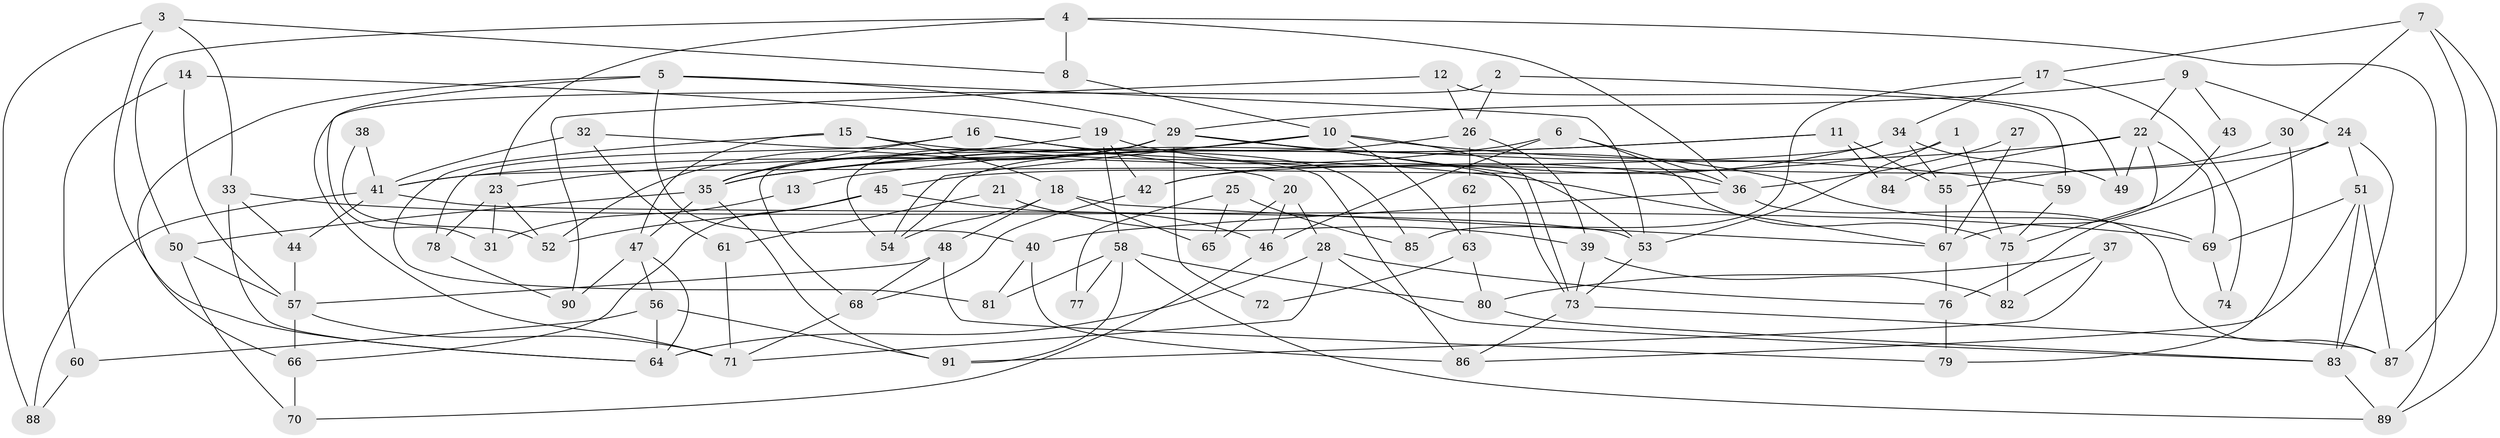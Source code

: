 // Generated by graph-tools (version 1.1) at 2025/15/03/09/25 04:15:10]
// undirected, 91 vertices, 182 edges
graph export_dot {
graph [start="1"]
  node [color=gray90,style=filled];
  1;
  2;
  3;
  4;
  5;
  6;
  7;
  8;
  9;
  10;
  11;
  12;
  13;
  14;
  15;
  16;
  17;
  18;
  19;
  20;
  21;
  22;
  23;
  24;
  25;
  26;
  27;
  28;
  29;
  30;
  31;
  32;
  33;
  34;
  35;
  36;
  37;
  38;
  39;
  40;
  41;
  42;
  43;
  44;
  45;
  46;
  47;
  48;
  49;
  50;
  51;
  52;
  53;
  54;
  55;
  56;
  57;
  58;
  59;
  60;
  61;
  62;
  63;
  64;
  65;
  66;
  67;
  68;
  69;
  70;
  71;
  72;
  73;
  74;
  75;
  76;
  77;
  78;
  79;
  80;
  81;
  82;
  83;
  84;
  85;
  86;
  87;
  88;
  89;
  90;
  91;
  1 -- 53;
  1 -- 75;
  1 -- 45;
  2 -- 26;
  2 -- 49;
  2 -- 71;
  3 -- 64;
  3 -- 33;
  3 -- 8;
  3 -- 88;
  4 -- 36;
  4 -- 8;
  4 -- 23;
  4 -- 50;
  4 -- 89;
  5 -- 66;
  5 -- 29;
  5 -- 31;
  5 -- 40;
  5 -- 53;
  6 -- 35;
  6 -- 36;
  6 -- 46;
  6 -- 75;
  7 -- 89;
  7 -- 87;
  7 -- 17;
  7 -- 30;
  8 -- 10;
  9 -- 29;
  9 -- 24;
  9 -- 22;
  9 -- 43;
  10 -- 73;
  10 -- 41;
  10 -- 54;
  10 -- 59;
  10 -- 63;
  11 -- 35;
  11 -- 55;
  11 -- 13;
  11 -- 84;
  12 -- 59;
  12 -- 90;
  12 -- 26;
  13 -- 31;
  14 -- 57;
  14 -- 60;
  14 -- 19;
  15 -- 18;
  15 -- 81;
  15 -- 47;
  15 -- 67;
  16 -- 35;
  16 -- 20;
  16 -- 78;
  16 -- 85;
  17 -- 34;
  17 -- 74;
  17 -- 85;
  18 -- 48;
  18 -- 54;
  18 -- 65;
  18 -- 67;
  19 -- 42;
  19 -- 23;
  19 -- 36;
  19 -- 58;
  20 -- 46;
  20 -- 28;
  20 -- 65;
  21 -- 39;
  21 -- 61;
  22 -- 69;
  22 -- 35;
  22 -- 49;
  22 -- 75;
  22 -- 84;
  23 -- 31;
  23 -- 52;
  23 -- 78;
  24 -- 83;
  24 -- 76;
  24 -- 42;
  24 -- 51;
  25 -- 85;
  25 -- 65;
  25 -- 77;
  26 -- 54;
  26 -- 39;
  26 -- 62;
  27 -- 67;
  27 -- 36;
  28 -- 83;
  28 -- 64;
  28 -- 71;
  28 -- 76;
  29 -- 35;
  29 -- 53;
  29 -- 52;
  29 -- 54;
  29 -- 68;
  29 -- 69;
  29 -- 72;
  29 -- 73;
  30 -- 79;
  30 -- 55;
  32 -- 41;
  32 -- 86;
  32 -- 61;
  33 -- 69;
  33 -- 64;
  33 -- 44;
  34 -- 55;
  34 -- 42;
  34 -- 41;
  34 -- 49;
  35 -- 50;
  35 -- 47;
  35 -- 91;
  36 -- 40;
  36 -- 87;
  37 -- 82;
  37 -- 91;
  37 -- 80;
  38 -- 52;
  38 -- 41;
  39 -- 73;
  39 -- 82;
  40 -- 86;
  40 -- 81;
  41 -- 44;
  41 -- 53;
  41 -- 88;
  42 -- 68;
  43 -- 67;
  44 -- 57;
  45 -- 52;
  45 -- 46;
  45 -- 66;
  46 -- 70;
  47 -- 56;
  47 -- 64;
  47 -- 90;
  48 -- 57;
  48 -- 68;
  48 -- 79;
  50 -- 57;
  50 -- 70;
  51 -- 87;
  51 -- 69;
  51 -- 83;
  51 -- 86;
  53 -- 73;
  55 -- 67;
  56 -- 91;
  56 -- 60;
  56 -- 64;
  57 -- 66;
  57 -- 71;
  58 -- 80;
  58 -- 77;
  58 -- 81;
  58 -- 89;
  58 -- 91;
  59 -- 75;
  60 -- 88;
  61 -- 71;
  62 -- 63;
  63 -- 80;
  63 -- 72;
  66 -- 70;
  67 -- 76;
  68 -- 71;
  69 -- 74;
  73 -- 86;
  73 -- 87;
  75 -- 82;
  76 -- 79;
  78 -- 90;
  80 -- 83;
  83 -- 89;
}
